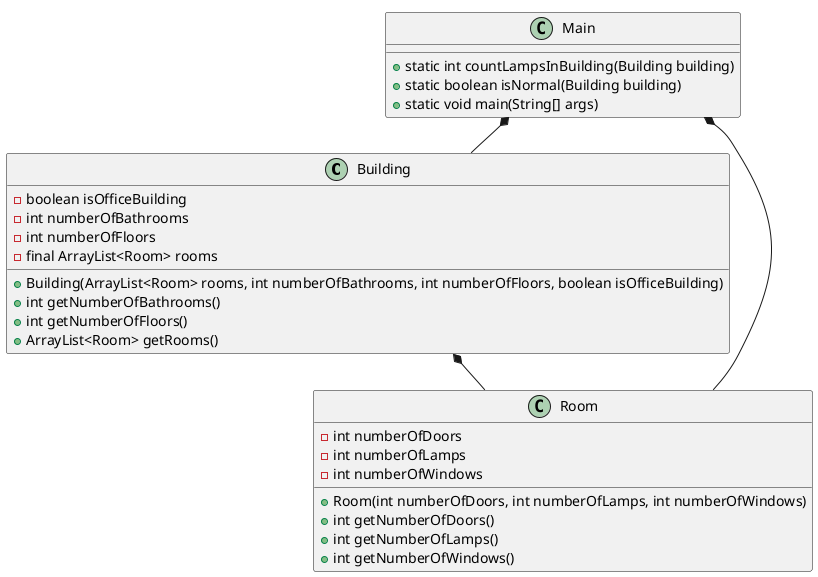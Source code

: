 @startuml
'https://plantuml.com/object-diagram
!pragma layout smetana
class Building
class Room

Main *-- Building
Main *-- Room
Building *-- Room


Building : + Building(ArrayList<Room> rooms, int numberOfBathrooms, int numberOfFloors, boolean isOfficeBuilding)
Building : + int getNumberOfBathrooms()
Building : + int getNumberOfFloors()
Building : + ArrayList<Room> getRooms()
Building : - boolean isOfficeBuilding
Building : - int numberOfBathrooms
Building : - int numberOfFloors
Building : - final ArrayList<Room> rooms


Main : + static int countLampsInBuilding(Building building)
Main : + static boolean isNormal(Building building)
Main : + static void main(String[] args)

Room : + Room(int numberOfDoors, int numberOfLamps, int numberOfWindows)
Room : + int getNumberOfDoors()
Room : + int getNumberOfLamps()
Room : + int getNumberOfWindows()
Room : - int numberOfDoors
Room : - int numberOfLamps
Room : - int numberOfWindows

@enduml

